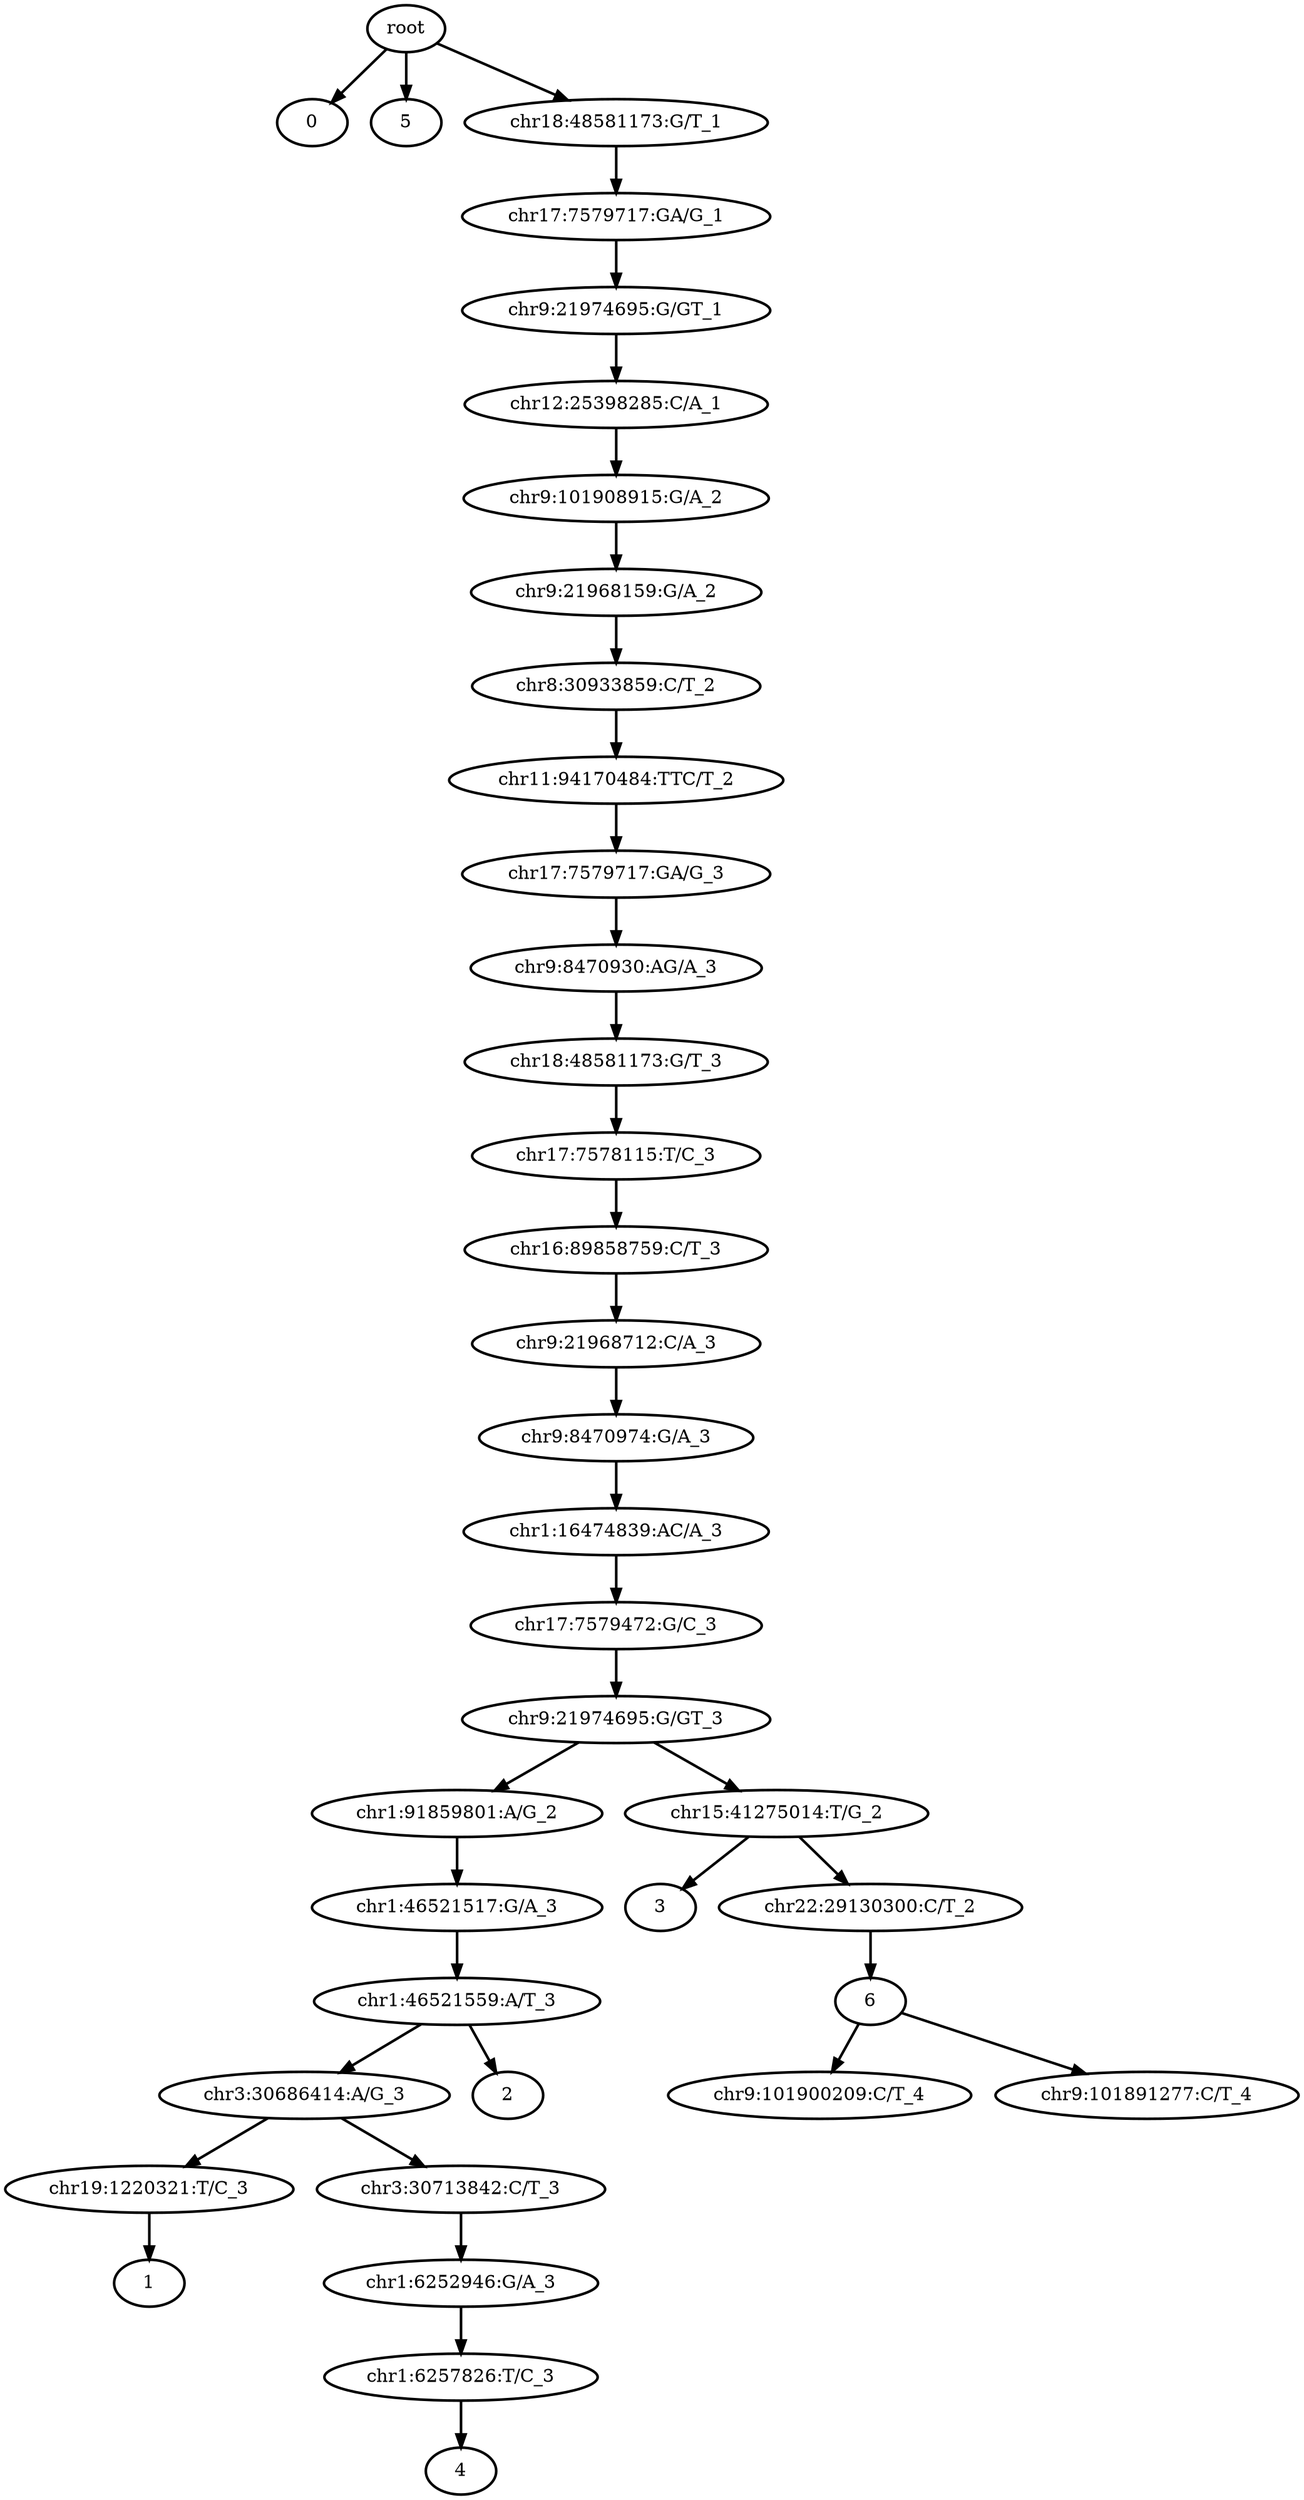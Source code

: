 digraph N {
	overlap="false"
	rankdir="TB"
	0 [label="root", style="bold"];
	1 [label="0", style="bold"];
	2 [label="chr1:91859801:A/G_2", style="bold"];
	3 [label="chr1:46521517:G/A_3", style="bold"];
	4 [label="chr1:46521559:A/T_3", style="bold"];
	5 [label="chr3:30686414:A/G_3", style="bold"];
	6 [label="chr19:1220321:T/C_3", style="bold"];
	7 [label="1", style="bold"];
	8 [label="2", style="bold"];
	9 [label="chr15:41275014:T/G_2", style="bold"];
	10 [label="3", style="bold"];
	11 [label="chr3:30713842:C/T_3", style="bold"];
	12 [label="chr1:6252946:G/A_3", style="bold"];
	13 [label="chr1:6257826:T/C_3", style="bold"];
	14 [label="4", style="bold"];
	15 [label="5", style="bold"];
	16 [label="chr22:29130300:C/T_2", style="bold"];
	17 [label="6", style="bold"];
	18 [label="chr9:101900209:C/T_4", style="bold"];
	19 [label="chr9:101891277:C/T_4", style="bold"];
	20 [label="chr9:101908915:G/A_2", style="bold"];
	21 [label="chr9:21968159:G/A_2", style="bold"];
	22 [label="chr8:30933859:C/T_2", style="bold"];
	23 [label="chr11:94170484:TTC/T_2", style="bold"];
	24 [label="chr17:7579717:GA/G_3", style="bold"];
	25 [label="chr9:8470930:AG/A_3", style="bold"];
	26 [label="chr18:48581173:G/T_3", style="bold"];
	27 [label="chr17:7578115:T/C_3", style="bold"];
	28 [label="chr16:89858759:C/T_3", style="bold"];
	29 [label="chr9:21968712:C/A_3", style="bold"];
	30 [label="chr9:8470974:G/A_3", style="bold"];
	31 [label="chr1:16474839:AC/A_3", style="bold"];
	32 [label="chr17:7579472:G/C_3", style="bold"];
	33 [label="chr9:21974695:G/GT_3", style="bold"];
	34 [label="chr18:48581173:G/T_1", style="bold"];
	35 [label="chr17:7579717:GA/G_1", style="bold"];
	36 [label="chr9:21974695:G/GT_1", style="bold"];
	37 [label="chr12:25398285:C/A_1", style="bold"];
	0 -> 1 [style="bold"];
	0 -> 15 [style="bold"];
	0 -> 34 [style="bold"];
	2 -> 3 [style="bold"];
	3 -> 4 [style="bold"];
	4 -> 5 [style="bold"];
	4 -> 8 [style="bold"];
	5 -> 6 [style="bold"];
	5 -> 11 [style="bold"];
	6 -> 7 [style="bold"];
	9 -> 16 [style="bold"];
	9 -> 10 [style="bold"];
	11 -> 12 [style="bold"];
	12 -> 13 [style="bold"];
	13 -> 14 [style="bold"];
	16 -> 17 [style="bold"];
	17 -> 18 [style="bold"];
	17 -> 19 [style="bold"];
	20 -> 21 [style="bold"];
	21 -> 22 [style="bold"];
	22 -> 23 [style="bold"];
	23 -> 24 [style="bold"];
	24 -> 25 [style="bold"];
	25 -> 26 [style="bold"];
	26 -> 27 [style="bold"];
	27 -> 28 [style="bold"];
	28 -> 29 [style="bold"];
	29 -> 30 [style="bold"];
	30 -> 31 [style="bold"];
	31 -> 32 [style="bold"];
	32 -> 33 [style="bold"];
	33 -> 2 [style="bold"];
	33 -> 9 [style="bold"];
	34 -> 35 [style="bold"];
	35 -> 36 [style="bold"];
	36 -> 37 [style="bold"];
	37 -> 20 [style="bold"];
}